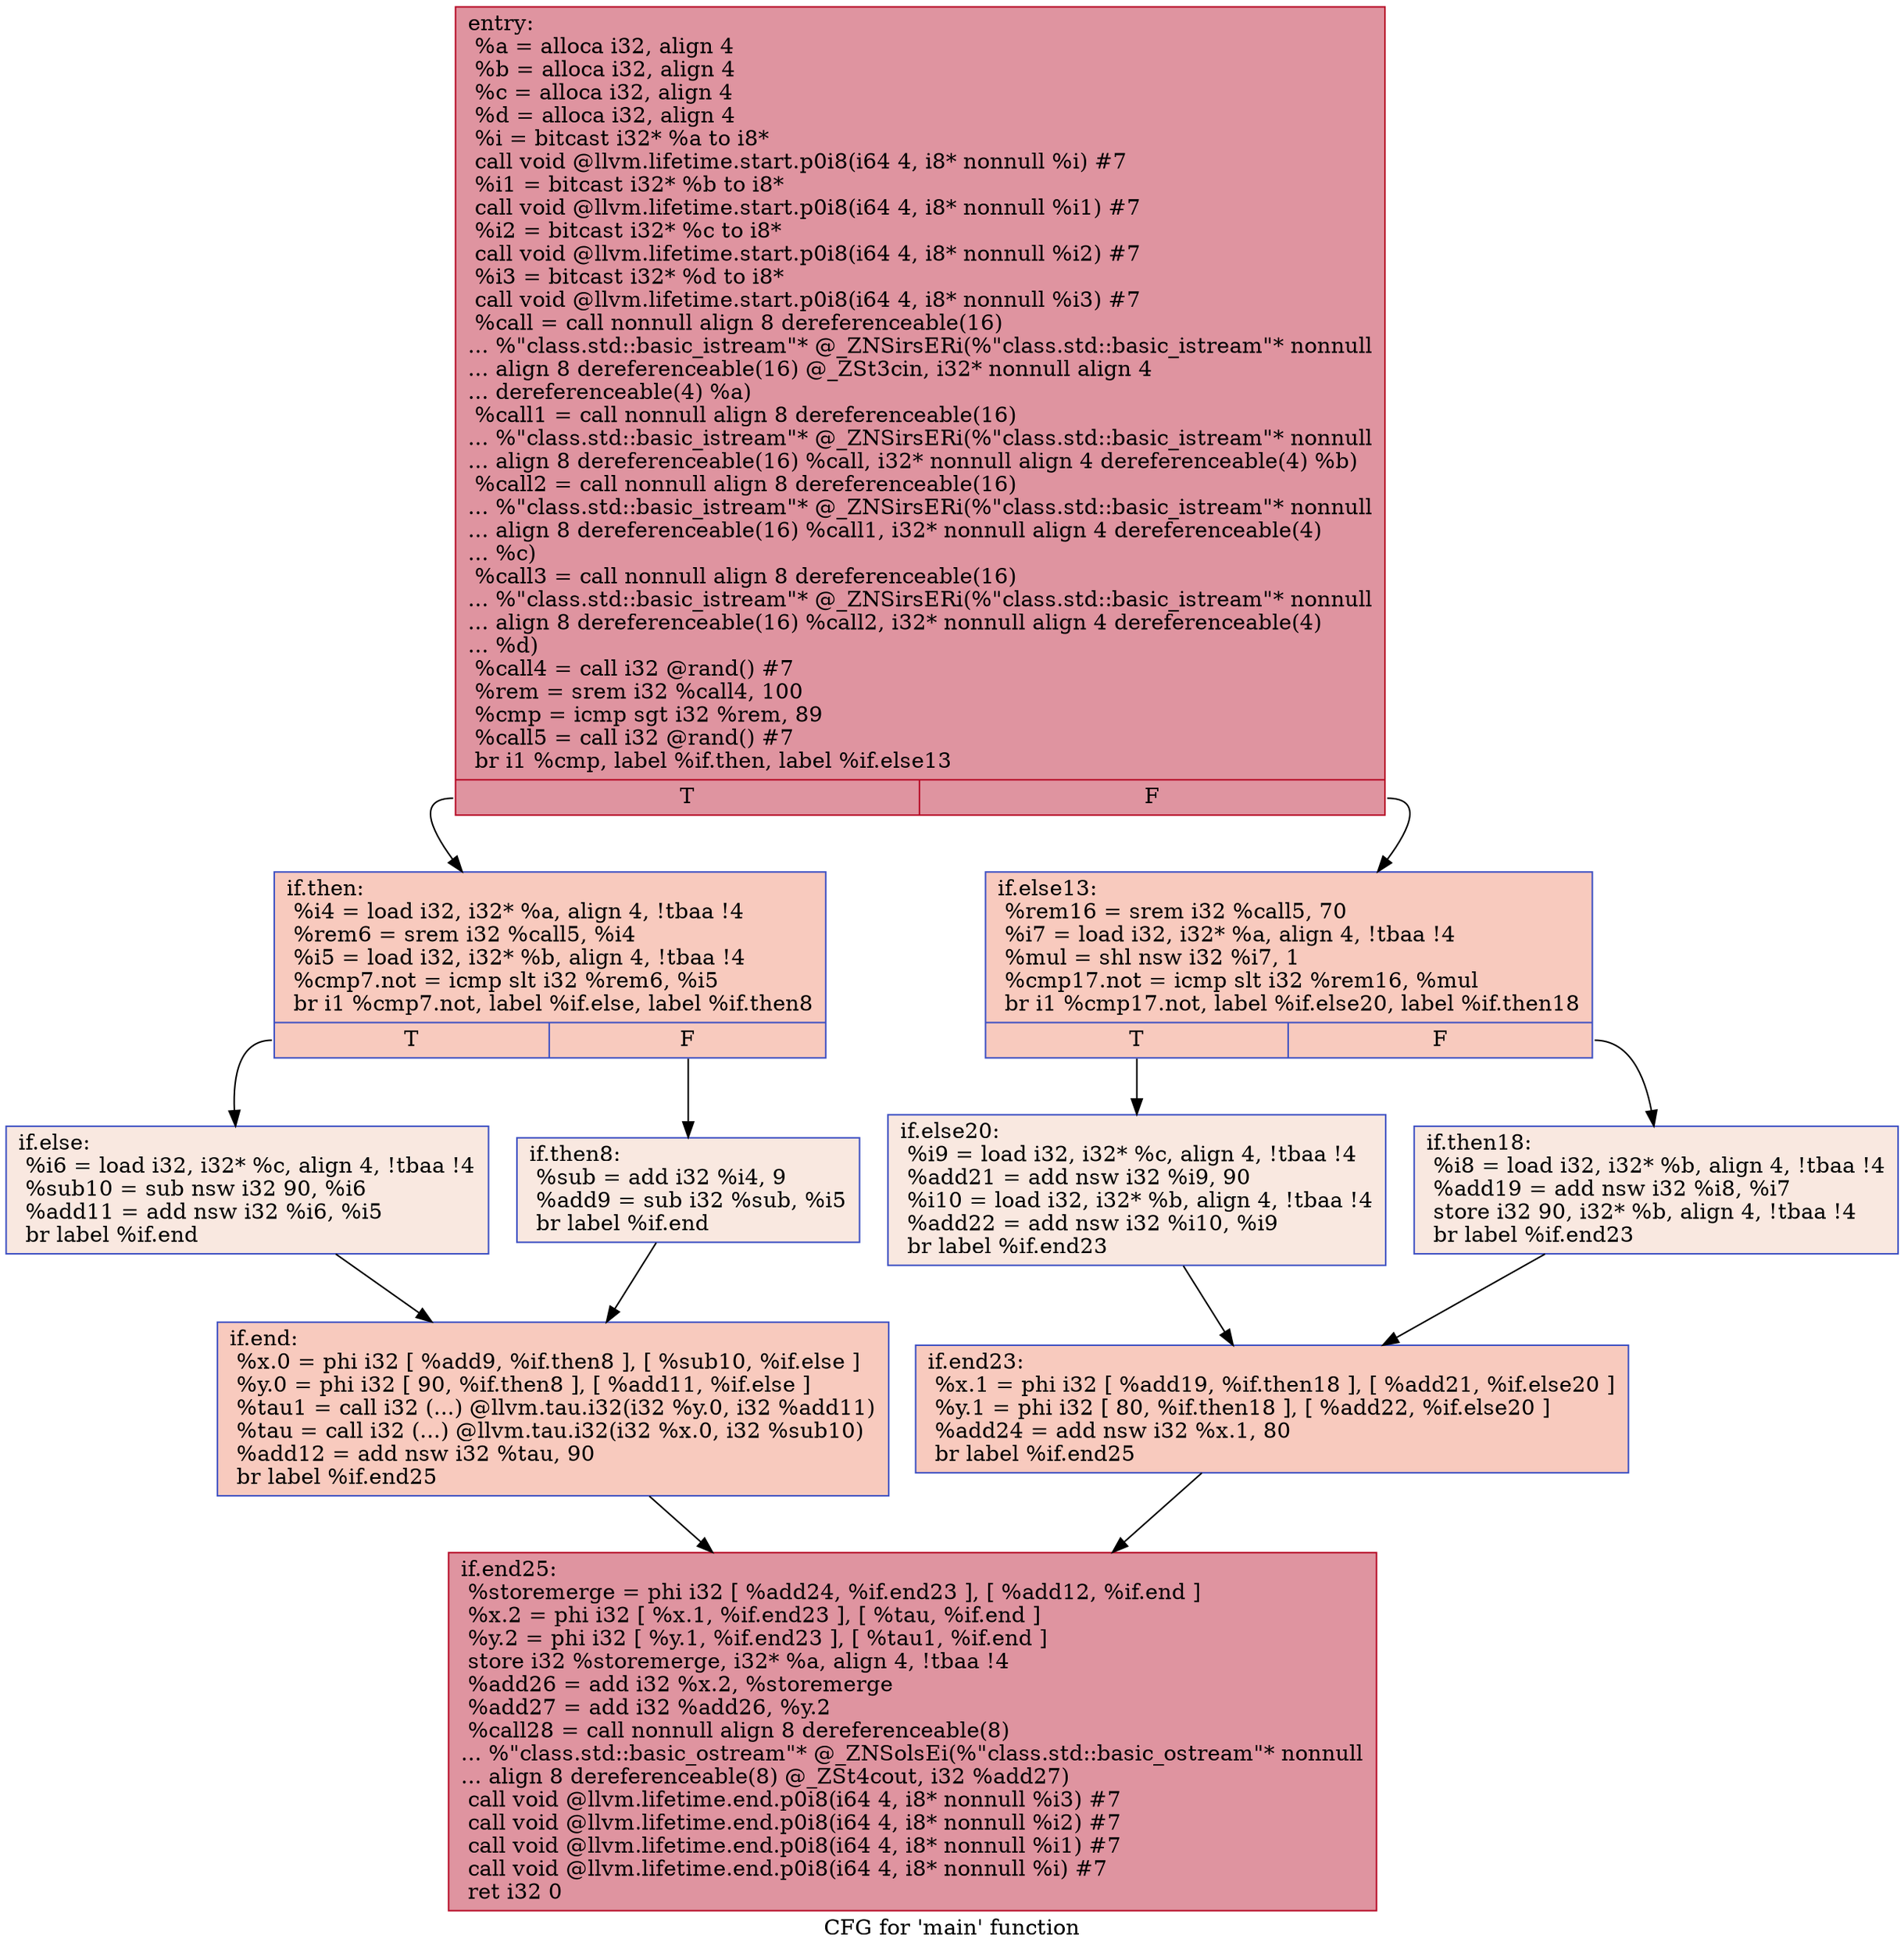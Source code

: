 digraph "CFG for 'main' function" {
	label="CFG for 'main' function";

	Node0x5584ae872850 [shape=record,color="#b70d28ff", style=filled, fillcolor="#b70d2870",label="{entry:\l  %a = alloca i32, align 4\l  %b = alloca i32, align 4\l  %c = alloca i32, align 4\l  %d = alloca i32, align 4\l  %i = bitcast i32* %a to i8*\l  call void @llvm.lifetime.start.p0i8(i64 4, i8* nonnull %i) #7\l  %i1 = bitcast i32* %b to i8*\l  call void @llvm.lifetime.start.p0i8(i64 4, i8* nonnull %i1) #7\l  %i2 = bitcast i32* %c to i8*\l  call void @llvm.lifetime.start.p0i8(i64 4, i8* nonnull %i2) #7\l  %i3 = bitcast i32* %d to i8*\l  call void @llvm.lifetime.start.p0i8(i64 4, i8* nonnull %i3) #7\l  %call = call nonnull align 8 dereferenceable(16)\l... %\"class.std::basic_istream\"* @_ZNSirsERi(%\"class.std::basic_istream\"* nonnull\l... align 8 dereferenceable(16) @_ZSt3cin, i32* nonnull align 4\l... dereferenceable(4) %a)\l  %call1 = call nonnull align 8 dereferenceable(16)\l... %\"class.std::basic_istream\"* @_ZNSirsERi(%\"class.std::basic_istream\"* nonnull\l... align 8 dereferenceable(16) %call, i32* nonnull align 4 dereferenceable(4) %b)\l  %call2 = call nonnull align 8 dereferenceable(16)\l... %\"class.std::basic_istream\"* @_ZNSirsERi(%\"class.std::basic_istream\"* nonnull\l... align 8 dereferenceable(16) %call1, i32* nonnull align 4 dereferenceable(4)\l... %c)\l  %call3 = call nonnull align 8 dereferenceable(16)\l... %\"class.std::basic_istream\"* @_ZNSirsERi(%\"class.std::basic_istream\"* nonnull\l... align 8 dereferenceable(16) %call2, i32* nonnull align 4 dereferenceable(4)\l... %d)\l  %call4 = call i32 @rand() #7\l  %rem = srem i32 %call4, 100\l  %cmp = icmp sgt i32 %rem, 89\l  %call5 = call i32 @rand() #7\l  br i1 %cmp, label %if.then, label %if.else13\l|{<s0>T|<s1>F}}"];
	Node0x5584ae872850:s0 -> Node0x5584ae8740e0;
	Node0x5584ae872850:s1 -> Node0x5584ae8741b0;
	Node0x5584ae8740e0 [shape=record,color="#3d50c3ff", style=filled, fillcolor="#ef886b70",label="{if.then:                                          \l  %i4 = load i32, i32* %a, align 4, !tbaa !4\l  %rem6 = srem i32 %call5, %i4\l  %i5 = load i32, i32* %b, align 4, !tbaa !4\l  %cmp7.not = icmp slt i32 %rem6, %i5\l  br i1 %cmp7.not, label %if.else, label %if.then8\l|{<s0>T|<s1>F}}"];
	Node0x5584ae8740e0:s0 -> Node0x5584ae875720;
	Node0x5584ae8740e0:s1 -> Node0x5584ae875790;
	Node0x5584ae875790 [shape=record,color="#3d50c3ff", style=filled, fillcolor="#f1ccb870",label="{if.then8:                                         \l  %sub = add i32 %i4, 9\l  %add9 = sub i32 %sub, %i5\l  br label %if.end\l}"];
	Node0x5584ae875790 -> Node0x5584ae875dd0;
	Node0x5584ae875720 [shape=record,color="#3d50c3ff", style=filled, fillcolor="#f1ccb870",label="{if.else:                                          \l  %i6 = load i32, i32* %c, align 4, !tbaa !4\l  %sub10 = sub nsw i32 90, %i6\l  %add11 = add nsw i32 %i6, %i5\l  br label %if.end\l}"];
	Node0x5584ae875720 -> Node0x5584ae875dd0;
	Node0x5584ae875dd0 [shape=record,color="#3d50c3ff", style=filled, fillcolor="#ef886b70",label="{if.end:                                           \l  %x.0 = phi i32 [ %add9, %if.then8 ], [ %sub10, %if.else ]\l  %y.0 = phi i32 [ 90, %if.then8 ], [ %add11, %if.else ]\l  %tau1 = call i32 (...) @llvm.tau.i32(i32 %y.0, i32 %add11)\l  %tau = call i32 (...) @llvm.tau.i32(i32 %x.0, i32 %sub10)\l  %add12 = add nsw i32 %tau, 90\l  br label %if.end25\l}"];
	Node0x5584ae875dd0 -> Node0x5584ae876650;
	Node0x5584ae8741b0 [shape=record,color="#3d50c3ff", style=filled, fillcolor="#ef886b70",label="{if.else13:                                        \l  %rem16 = srem i32 %call5, 70\l  %i7 = load i32, i32* %a, align 4, !tbaa !4\l  %mul = shl nsw i32 %i7, 1\l  %cmp17.not = icmp slt i32 %rem16, %mul\l  br i1 %cmp17.not, label %if.else20, label %if.then18\l|{<s0>T|<s1>F}}"];
	Node0x5584ae8741b0:s0 -> Node0x5584ae877290;
	Node0x5584ae8741b0:s1 -> Node0x5584ae877310;
	Node0x5584ae877310 [shape=record,color="#3d50c3ff", style=filled, fillcolor="#f1ccb870",label="{if.then18:                                        \l  %i8 = load i32, i32* %b, align 4, !tbaa !4\l  %add19 = add nsw i32 %i8, %i7\l  store i32 90, i32* %b, align 4, !tbaa !4\l  br label %if.end23\l}"];
	Node0x5584ae877310 -> Node0x5584ae877670;
	Node0x5584ae877290 [shape=record,color="#3d50c3ff", style=filled, fillcolor="#f1ccb870",label="{if.else20:                                        \l  %i9 = load i32, i32* %c, align 4, !tbaa !4\l  %add21 = add nsw i32 %i9, 90\l  %i10 = load i32, i32* %b, align 4, !tbaa !4\l  %add22 = add nsw i32 %i10, %i9\l  br label %if.end23\l}"];
	Node0x5584ae877290 -> Node0x5584ae877670;
	Node0x5584ae877670 [shape=record,color="#3d50c3ff", style=filled, fillcolor="#ef886b70",label="{if.end23:                                         \l  %x.1 = phi i32 [ %add19, %if.then18 ], [ %add21, %if.else20 ]\l  %y.1 = phi i32 [ 80, %if.then18 ], [ %add22, %if.else20 ]\l  %add24 = add nsw i32 %x.1, 80\l  br label %if.end25\l}"];
	Node0x5584ae877670 -> Node0x5584ae876650;
	Node0x5584ae876650 [shape=record,color="#b70d28ff", style=filled, fillcolor="#b70d2870",label="{if.end25:                                         \l  %storemerge = phi i32 [ %add24, %if.end23 ], [ %add12, %if.end ]\l  %x.2 = phi i32 [ %x.1, %if.end23 ], [ %tau, %if.end ]\l  %y.2 = phi i32 [ %y.1, %if.end23 ], [ %tau1, %if.end ]\l  store i32 %storemerge, i32* %a, align 4, !tbaa !4\l  %add26 = add i32 %x.2, %storemerge\l  %add27 = add i32 %add26, %y.2\l  %call28 = call nonnull align 8 dereferenceable(8)\l... %\"class.std::basic_ostream\"* @_ZNSolsEi(%\"class.std::basic_ostream\"* nonnull\l... align 8 dereferenceable(8) @_ZSt4cout, i32 %add27)\l  call void @llvm.lifetime.end.p0i8(i64 4, i8* nonnull %i3) #7\l  call void @llvm.lifetime.end.p0i8(i64 4, i8* nonnull %i2) #7\l  call void @llvm.lifetime.end.p0i8(i64 4, i8* nonnull %i1) #7\l  call void @llvm.lifetime.end.p0i8(i64 4, i8* nonnull %i) #7\l  ret i32 0\l}"];
}
